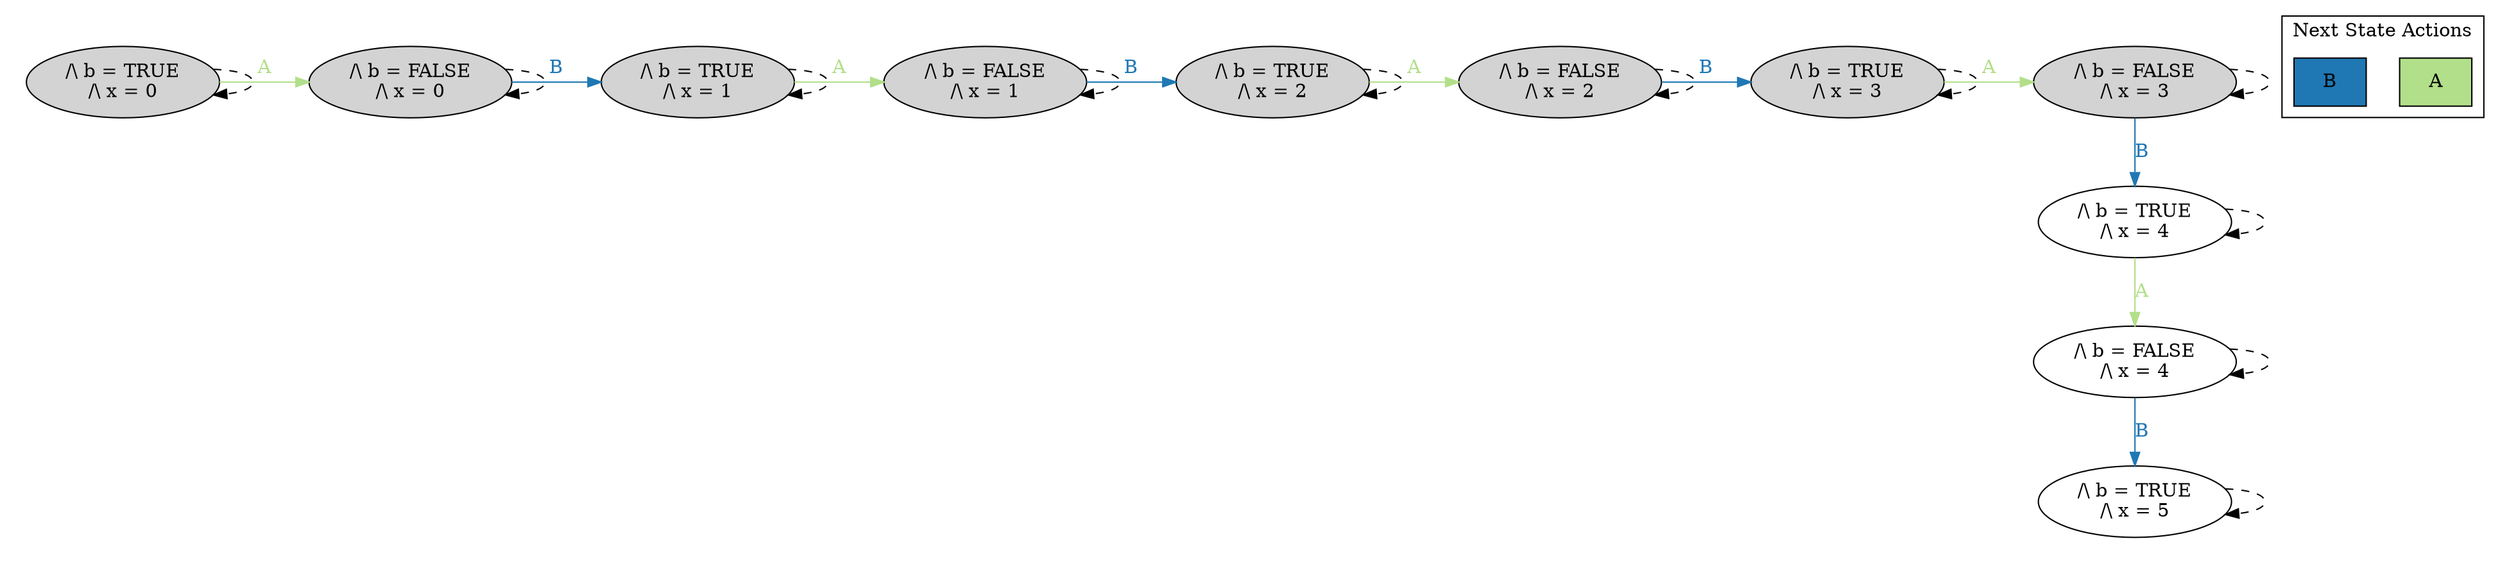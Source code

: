 strict digraph DiskGraph {
edge [colorscheme="paired12"]
nodesep=0.35;
subgraph cluster_graph {
color="white";
609737673425276830 [label="/\\ b = FALSE\n/\\ x = 0",style = filled]
6816998822487979083 [label="/\\ b = TRUE\n/\\ x = 0",style = filled]
3365478001808954030 [label="/\\ b = FALSE\n/\\ x = 1",style = filled]
8671809759910816123 [label="/\\ b = TRUE\n/\\ x = 1",style = filled]
5040481953810085374 [label="/\\ b = FALSE\n/\\ x = 2",style = filled]
1377963776297717291 [label="/\\ b = TRUE\n/\\ x = 2",style = filled]
7147721571019581646 [label="/\\ b = FALSE\n/\\ x = 3",style = filled]
3881310712274735899 [label="/\\ b = TRUE\n/\\ x = 3",style = filled]
609737673425276830 -> 8671809759910816123 [label="B",color="2",fontcolor="2"];
609737673425276830 -> 609737673425276830 [style="dashed"];
6816998822487979083 -> 609737673425276830 [label="A",color="3",fontcolor="3"];
6816998822487979083 -> 6816998822487979083 [style="dashed"];
3365478001808954030 -> 1377963776297717291 [label="B",color="2",fontcolor="2"];
3365478001808954030 -> 3365478001808954030 [style="dashed"];
8671809759910816123 -> 3365478001808954030 [label="A",color="3",fontcolor="3"];
8671809759910816123 -> 8671809759910816123 [style="dashed"];
5040481953810085374 -> 3881310712274735899 [label="B",color="2",fontcolor="2"];
5040481953810085374 -> 5040481953810085374 [style="dashed"];
1377963776297717291 -> 5040481953810085374 [label="A",color="3",fontcolor="3"];
1377963776297717291 -> 1377963776297717291 [style="dashed"];
7147721571019581646 -> -4210745456684007285 [label="B",color="2",fontcolor="2"];
-4210745456684007285 [label="/\\ b = TRUE\n/\\ x = 4"];
7147721571019581646 -> 7147721571019581646 [style="dashed"];
3881310712274735899 -> 7147721571019581646 [label="A",color="3",fontcolor="3"];
3881310712274735899 -> 3881310712274735899 [style="dashed"];
-4210745456684007285 -> -7819220713745958050 [label="A",color="3",fontcolor="3"];
-7819220713745958050 [label="/\\ b = FALSE\n/\\ x = 4"];
-4210745456684007285 -> -4210745456684007285 [style="dashed"];
-7819220713745958050 -> -2066378075513578053 [label="B",color="2",fontcolor="2"];
-2066378075513578053 [label="/\\ b = TRUE\n/\\ x = 5"];
-7819220713745958050 -> -7819220713745958050 [style="dashed"];
-2066378075513578053 -> -2066378075513578053 [style="dashed"];
{rank = same; 1377963776297717291;5040481953810085374;8671809759910816123;3365478001808954030;6816998822487979083;609737673425276830;3881310712274735899;7147721571019581646;}
{rank = same; -4210745456684007285;}
{rank = same; -7819220713745958050;}
{rank = same; -2066378075513578053;}
}
subgraph cluster_legend {graph[style=bold];label = "Next State Actions" style="solid"
node [ labeljust="l",colorscheme="paired12",style=filled,shape=record ]
A [label="A",fillcolor=3]
B [label="B",fillcolor=2]
}}